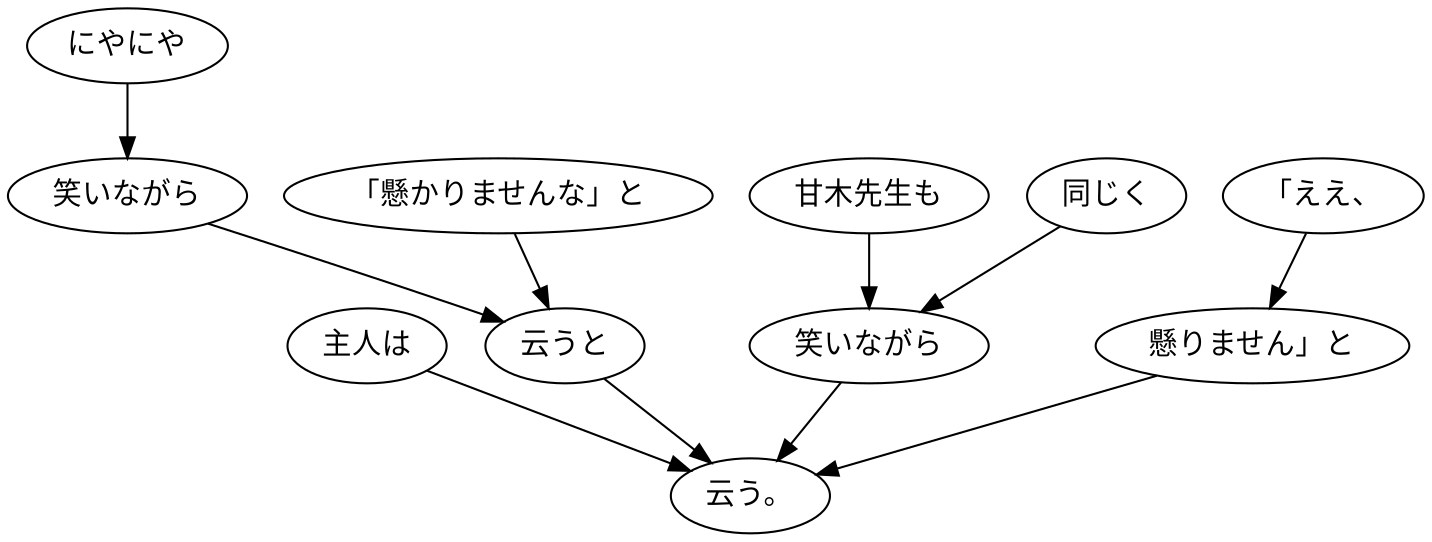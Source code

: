 digraph graph5436 {
	node0 [label="主人は"];
	node1 [label="にやにや"];
	node2 [label="笑いながら"];
	node3 [label="「懸かりませんな」と"];
	node4 [label="云うと"];
	node5 [label="甘木先生も"];
	node6 [label="同じく"];
	node7 [label="笑いながら"];
	node8 [label="「ええ、"];
	node9 [label="懸りません」と"];
	node10 [label="云う。"];
	node0 -> node10;
	node1 -> node2;
	node2 -> node4;
	node3 -> node4;
	node4 -> node10;
	node5 -> node7;
	node6 -> node7;
	node7 -> node10;
	node8 -> node9;
	node9 -> node10;
}
